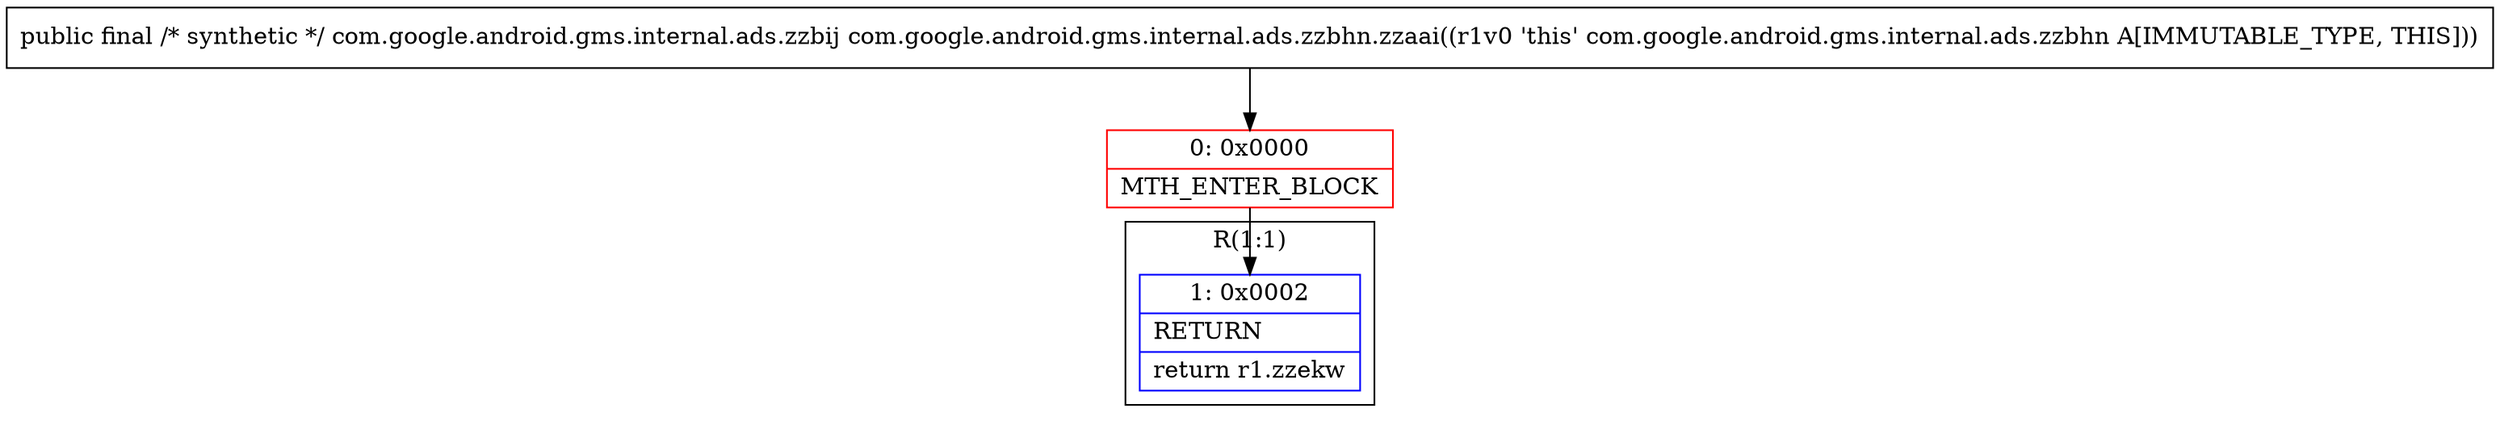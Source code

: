digraph "CFG forcom.google.android.gms.internal.ads.zzbhn.zzaai()Lcom\/google\/android\/gms\/internal\/ads\/zzbij;" {
subgraph cluster_Region_163414099 {
label = "R(1:1)";
node [shape=record,color=blue];
Node_1 [shape=record,label="{1\:\ 0x0002|RETURN\l|return r1.zzekw\l}"];
}
Node_0 [shape=record,color=red,label="{0\:\ 0x0000|MTH_ENTER_BLOCK\l}"];
MethodNode[shape=record,label="{public final \/* synthetic *\/ com.google.android.gms.internal.ads.zzbij com.google.android.gms.internal.ads.zzbhn.zzaai((r1v0 'this' com.google.android.gms.internal.ads.zzbhn A[IMMUTABLE_TYPE, THIS])) }"];
MethodNode -> Node_0;
Node_0 -> Node_1;
}

